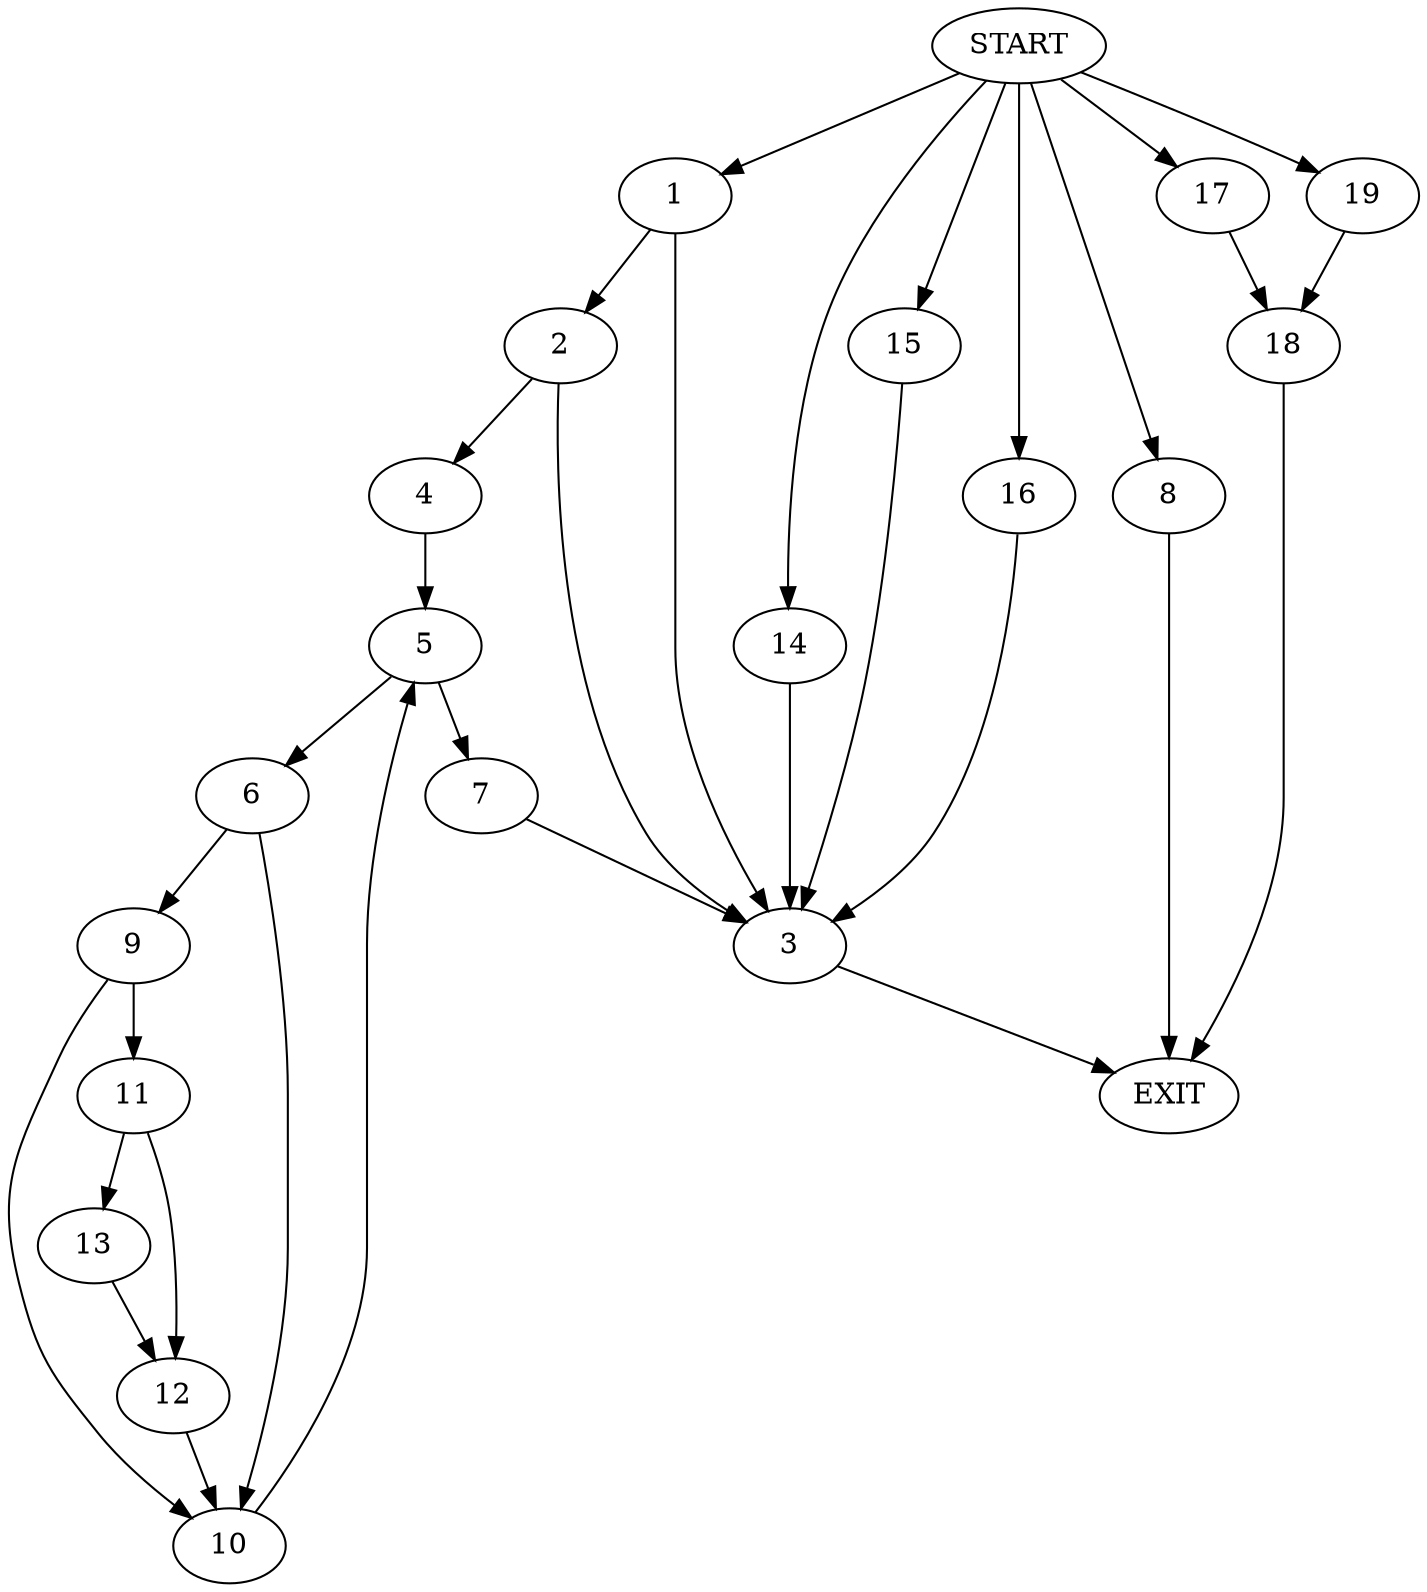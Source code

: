digraph {
0 [label="START"]
20 [label="EXIT"]
0 -> 1
1 -> 2
1 -> 3
2 -> 3
2 -> 4
3 -> 20
4 -> 5
5 -> 6
5 -> 7
0 -> 8
8 -> 20
7 -> 3
6 -> 9
6 -> 10
9 -> 11
9 -> 10
10 -> 5
11 -> 12
11 -> 13
12 -> 10
13 -> 12
0 -> 14
14 -> 3
0 -> 15
15 -> 3
0 -> 16
16 -> 3
0 -> 17
17 -> 18
18 -> 20
0 -> 19
19 -> 18
}
